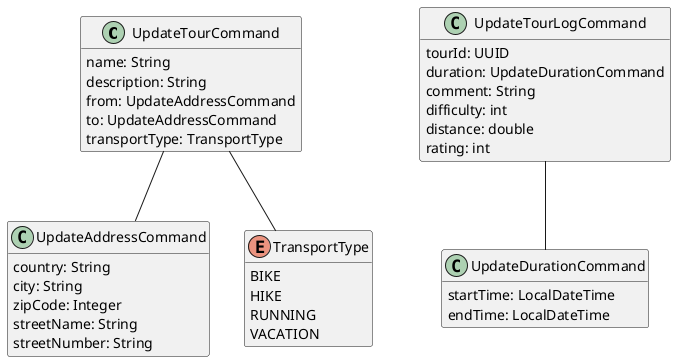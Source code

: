 @startuml
hide methods

class UpdateTourCommand {
    name: String
    description: String
    from: UpdateAddressCommand
    to: UpdateAddressCommand
    transportType: TransportType
}

class UpdateAddressCommand {
    country: String
    city: String
    zipCode: Integer
    streetName: String
    streetNumber: String
}

enum TransportType {
    BIKE
    HIKE
    RUNNING
    VACATION
}

class UpdateTourLogCommand {
    tourId: UUID
    duration: UpdateDurationCommand
    comment: String
    difficulty: int
    distance: double
    rating: int
}

class UpdateDurationCommand {
    startTime: LocalDateTime
    endTime: LocalDateTime
}

UpdateTourCommand -- UpdateAddressCommand
UpdateTourCommand -- TransportType

UpdateTourLogCommand -- UpdateDurationCommand

@enduml
